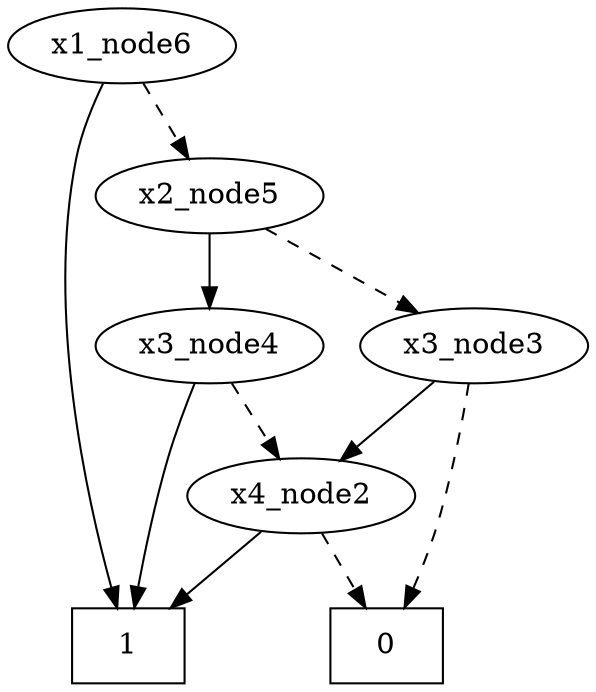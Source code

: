 digraph G { 
 0 [shape=box]; 
 1 [shape=box]; 
x4_node2 -> 0 [style = dashed];
x4_node2 -> 1;
x3_node3 -> 0 [style = dashed];
x3_node3 -> x4_node2;
x3_node4 -> x4_node2 [style = dashed];
x3_node4 -> 1;
x2_node5 -> x3_node3 [style = dashed];
x2_node5 -> x3_node4;
x1_node6 -> x2_node5 [style = dashed];
x1_node6 -> 1;
 }